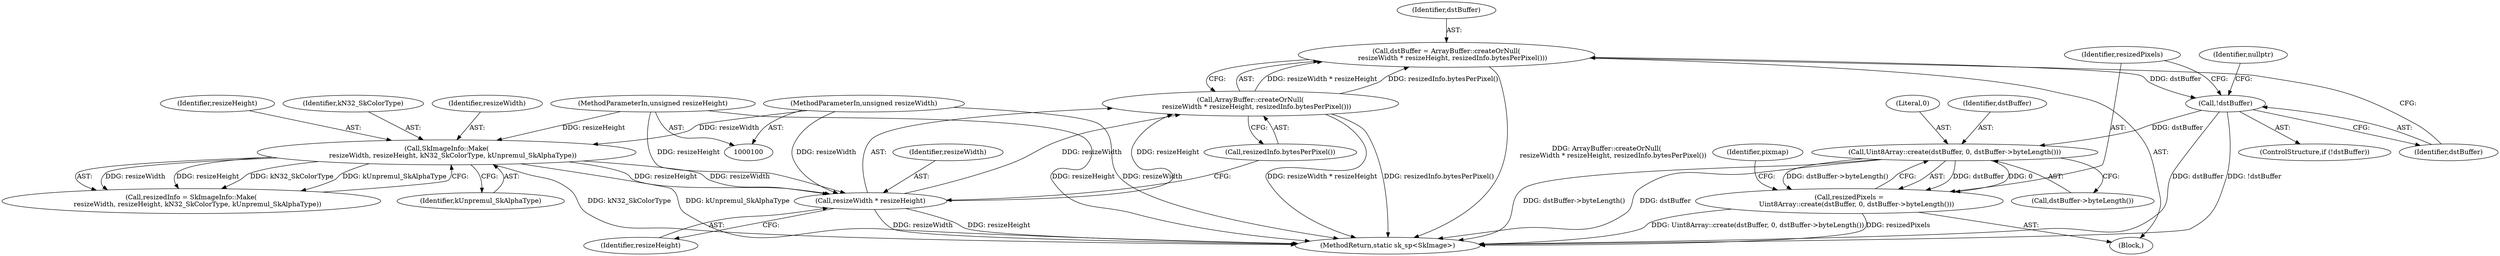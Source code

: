 digraph "0_Chrome_d59a4441697f6253e7dc3f7ae5caad6e5fd2c778_6@API" {
"1000115" [label="(Call,dstBuffer = ArrayBuffer::createOrNull(\n      resizeWidth * resizeHeight, resizedInfo.bytesPerPixel()))"];
"1000117" [label="(Call,ArrayBuffer::createOrNull(\n      resizeWidth * resizeHeight, resizedInfo.bytesPerPixel()))"];
"1000118" [label="(Call,resizeWidth * resizeHeight)"];
"1000109" [label="(Call,SkImageInfo::Make(\n      resizeWidth, resizeHeight, kN32_SkColorType, kUnpremul_SkAlphaType))"];
"1000102" [label="(MethodParameterIn,unsigned resizeWidth)"];
"1000103" [label="(MethodParameterIn,unsigned resizeHeight)"];
"1000123" [label="(Call,!dstBuffer)"];
"1000130" [label="(Call,Uint8Array::create(dstBuffer, 0, dstBuffer->byteLength()))"];
"1000128" [label="(Call,resizedPixels =\n       Uint8Array::create(dstBuffer, 0, dstBuffer->byteLength()))"];
"1000105" [label="(Block,)"];
"1000129" [label="(Identifier,resizedPixels)"];
"1000112" [label="(Identifier,kN32_SkColorType)"];
"1000115" [label="(Call,dstBuffer = ArrayBuffer::createOrNull(\n      resizeWidth * resizeHeight, resizedInfo.bytesPerPixel()))"];
"1000131" [label="(Identifier,dstBuffer)"];
"1000136" [label="(Identifier,pixmap)"];
"1000116" [label="(Identifier,dstBuffer)"];
"1000128" [label="(Call,resizedPixels =\n       Uint8Array::create(dstBuffer, 0, dstBuffer->byteLength()))"];
"1000119" [label="(Identifier,resizeWidth)"];
"1000133" [label="(Call,dstBuffer->byteLength())"];
"1000126" [label="(Identifier,nullptr)"];
"1000123" [label="(Call,!dstBuffer)"];
"1000117" [label="(Call,ArrayBuffer::createOrNull(\n      resizeWidth * resizeHeight, resizedInfo.bytesPerPixel()))"];
"1000121" [label="(Call,resizedInfo.bytesPerPixel())"];
"1000110" [label="(Identifier,resizeWidth)"];
"1000111" [label="(Identifier,resizeHeight)"];
"1000120" [label="(Identifier,resizeHeight)"];
"1000124" [label="(Identifier,dstBuffer)"];
"1000140" [label="(MethodReturn,static sk_sp<SkImage>)"];
"1000102" [label="(MethodParameterIn,unsigned resizeWidth)"];
"1000103" [label="(MethodParameterIn,unsigned resizeHeight)"];
"1000122" [label="(ControlStructure,if (!dstBuffer))"];
"1000109" [label="(Call,SkImageInfo::Make(\n      resizeWidth, resizeHeight, kN32_SkColorType, kUnpremul_SkAlphaType))"];
"1000107" [label="(Call,resizedInfo = SkImageInfo::Make(\n      resizeWidth, resizeHeight, kN32_SkColorType, kUnpremul_SkAlphaType))"];
"1000118" [label="(Call,resizeWidth * resizeHeight)"];
"1000113" [label="(Identifier,kUnpremul_SkAlphaType)"];
"1000130" [label="(Call,Uint8Array::create(dstBuffer, 0, dstBuffer->byteLength()))"];
"1000132" [label="(Literal,0)"];
"1000115" -> "1000105"  [label="AST: "];
"1000115" -> "1000117"  [label="CFG: "];
"1000116" -> "1000115"  [label="AST: "];
"1000117" -> "1000115"  [label="AST: "];
"1000124" -> "1000115"  [label="CFG: "];
"1000115" -> "1000140"  [label="DDG: ArrayBuffer::createOrNull(\n      resizeWidth * resizeHeight, resizedInfo.bytesPerPixel())"];
"1000117" -> "1000115"  [label="DDG: resizeWidth * resizeHeight"];
"1000117" -> "1000115"  [label="DDG: resizedInfo.bytesPerPixel()"];
"1000115" -> "1000123"  [label="DDG: dstBuffer"];
"1000117" -> "1000121"  [label="CFG: "];
"1000118" -> "1000117"  [label="AST: "];
"1000121" -> "1000117"  [label="AST: "];
"1000117" -> "1000140"  [label="DDG: resizeWidth * resizeHeight"];
"1000117" -> "1000140"  [label="DDG: resizedInfo.bytesPerPixel()"];
"1000118" -> "1000117"  [label="DDG: resizeWidth"];
"1000118" -> "1000117"  [label="DDG: resizeHeight"];
"1000118" -> "1000120"  [label="CFG: "];
"1000119" -> "1000118"  [label="AST: "];
"1000120" -> "1000118"  [label="AST: "];
"1000121" -> "1000118"  [label="CFG: "];
"1000118" -> "1000140"  [label="DDG: resizeWidth"];
"1000118" -> "1000140"  [label="DDG: resizeHeight"];
"1000109" -> "1000118"  [label="DDG: resizeWidth"];
"1000109" -> "1000118"  [label="DDG: resizeHeight"];
"1000102" -> "1000118"  [label="DDG: resizeWidth"];
"1000103" -> "1000118"  [label="DDG: resizeHeight"];
"1000109" -> "1000107"  [label="AST: "];
"1000109" -> "1000113"  [label="CFG: "];
"1000110" -> "1000109"  [label="AST: "];
"1000111" -> "1000109"  [label="AST: "];
"1000112" -> "1000109"  [label="AST: "];
"1000113" -> "1000109"  [label="AST: "];
"1000107" -> "1000109"  [label="CFG: "];
"1000109" -> "1000140"  [label="DDG: kN32_SkColorType"];
"1000109" -> "1000140"  [label="DDG: kUnpremul_SkAlphaType"];
"1000109" -> "1000107"  [label="DDG: resizeWidth"];
"1000109" -> "1000107"  [label="DDG: resizeHeight"];
"1000109" -> "1000107"  [label="DDG: kN32_SkColorType"];
"1000109" -> "1000107"  [label="DDG: kUnpremul_SkAlphaType"];
"1000102" -> "1000109"  [label="DDG: resizeWidth"];
"1000103" -> "1000109"  [label="DDG: resizeHeight"];
"1000102" -> "1000100"  [label="AST: "];
"1000102" -> "1000140"  [label="DDG: resizeWidth"];
"1000103" -> "1000100"  [label="AST: "];
"1000103" -> "1000140"  [label="DDG: resizeHeight"];
"1000123" -> "1000122"  [label="AST: "];
"1000123" -> "1000124"  [label="CFG: "];
"1000124" -> "1000123"  [label="AST: "];
"1000126" -> "1000123"  [label="CFG: "];
"1000129" -> "1000123"  [label="CFG: "];
"1000123" -> "1000140"  [label="DDG: !dstBuffer"];
"1000123" -> "1000140"  [label="DDG: dstBuffer"];
"1000123" -> "1000130"  [label="DDG: dstBuffer"];
"1000130" -> "1000128"  [label="AST: "];
"1000130" -> "1000133"  [label="CFG: "];
"1000131" -> "1000130"  [label="AST: "];
"1000132" -> "1000130"  [label="AST: "];
"1000133" -> "1000130"  [label="AST: "];
"1000128" -> "1000130"  [label="CFG: "];
"1000130" -> "1000140"  [label="DDG: dstBuffer->byteLength()"];
"1000130" -> "1000140"  [label="DDG: dstBuffer"];
"1000130" -> "1000128"  [label="DDG: dstBuffer"];
"1000130" -> "1000128"  [label="DDG: 0"];
"1000130" -> "1000128"  [label="DDG: dstBuffer->byteLength()"];
"1000128" -> "1000105"  [label="AST: "];
"1000129" -> "1000128"  [label="AST: "];
"1000136" -> "1000128"  [label="CFG: "];
"1000128" -> "1000140"  [label="DDG: Uint8Array::create(dstBuffer, 0, dstBuffer->byteLength())"];
"1000128" -> "1000140"  [label="DDG: resizedPixels"];
}
